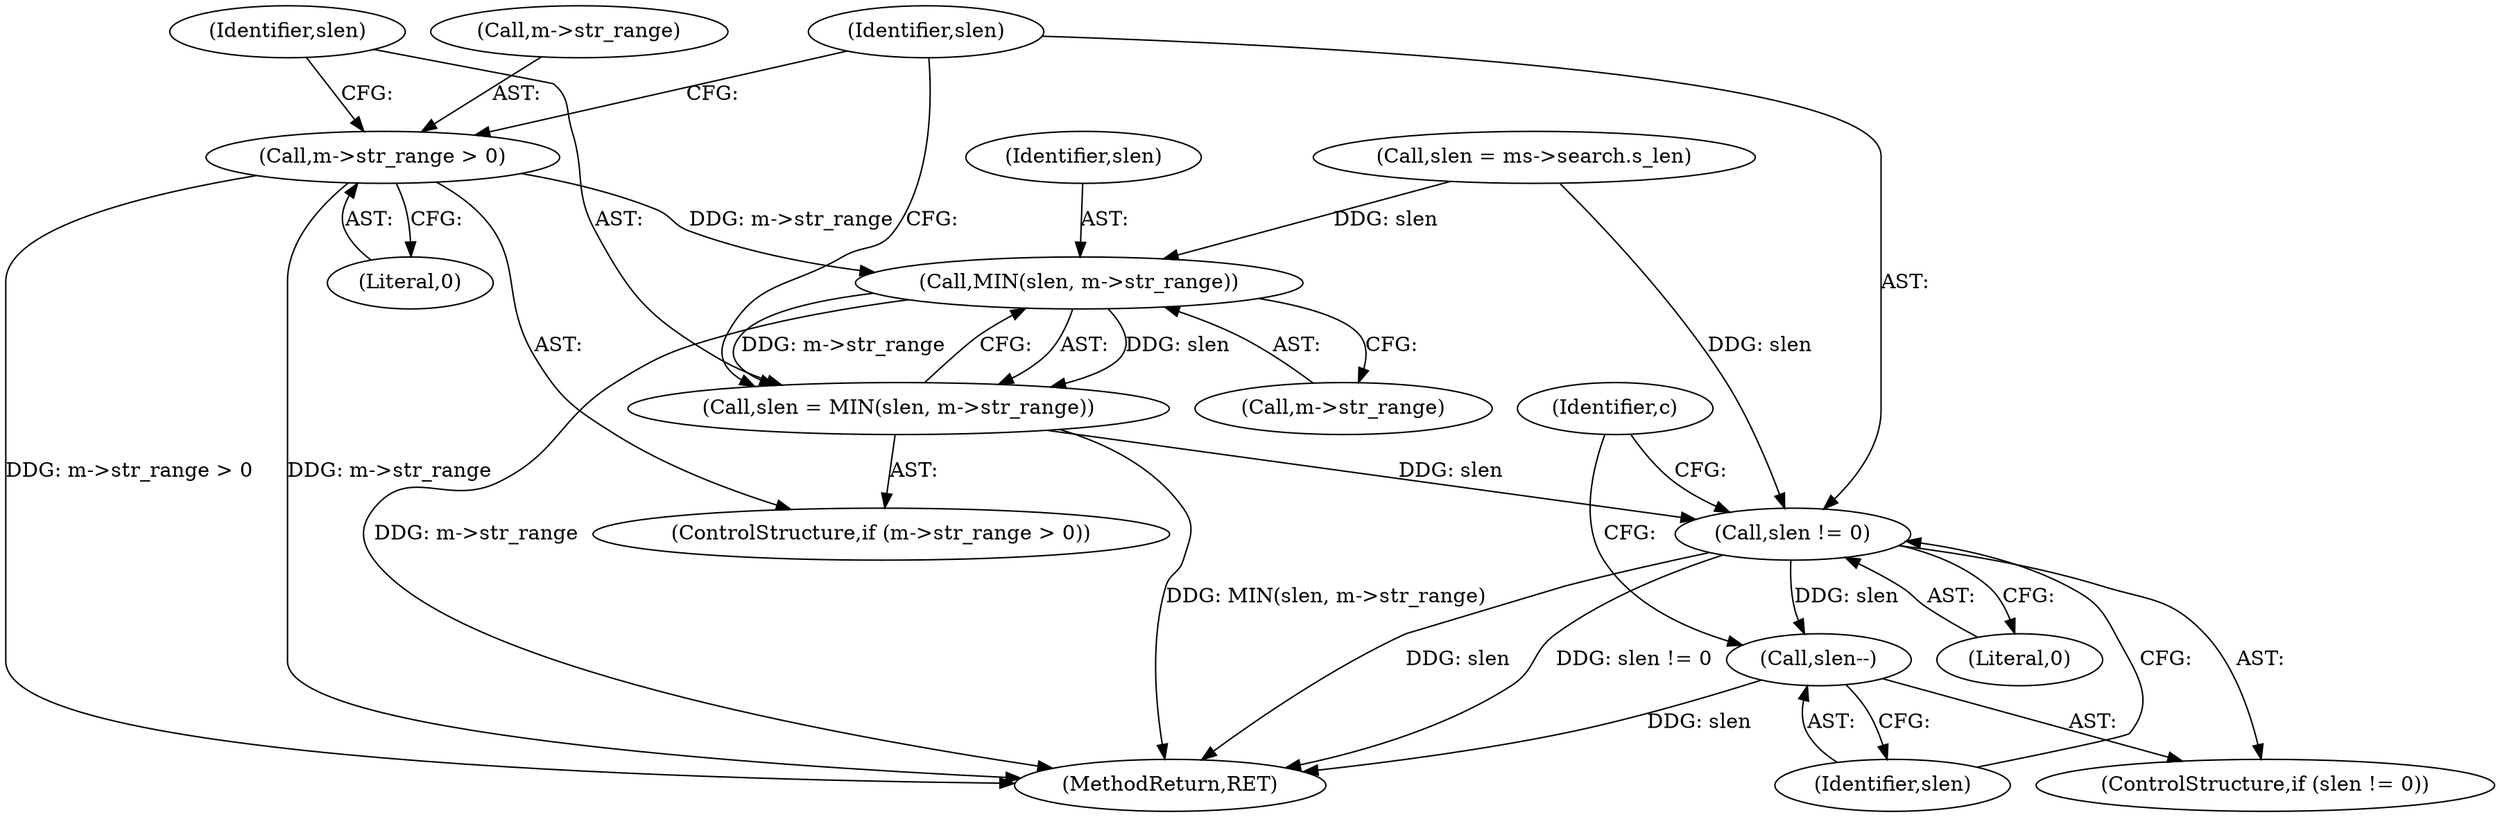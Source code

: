 digraph "0_file_74cafd7de9ec99a14f4480927580e501c8f852c3@pointer" {
"1000534" [label="(Call,m->str_range > 0)"];
"1000541" [label="(Call,MIN(slen, m->str_range))"];
"1000539" [label="(Call,slen = MIN(slen, m->str_range))"];
"1000547" [label="(Call,slen != 0)"];
"1000550" [label="(Call,slen--)"];
"1000538" [label="(Literal,0)"];
"1000539" [label="(Call,slen = MIN(slen, m->str_range))"];
"1000526" [label="(Call,slen = ms->search.s_len)"];
"1000543" [label="(Call,m->str_range)"];
"1000548" [label="(Identifier,slen)"];
"1000541" [label="(Call,MIN(slen, m->str_range))"];
"1000547" [label="(Call,slen != 0)"];
"1000549" [label="(Literal,0)"];
"1000534" [label="(Call,m->str_range > 0)"];
"1000546" [label="(ControlStructure,if (slen != 0))"];
"1000535" [label="(Call,m->str_range)"];
"1000994" [label="(MethodReturn,RET)"];
"1000553" [label="(Identifier,c)"];
"1000540" [label="(Identifier,slen)"];
"1000542" [label="(Identifier,slen)"];
"1000550" [label="(Call,slen--)"];
"1000551" [label="(Identifier,slen)"];
"1000533" [label="(ControlStructure,if (m->str_range > 0))"];
"1000534" -> "1000533"  [label="AST: "];
"1000534" -> "1000538"  [label="CFG: "];
"1000535" -> "1000534"  [label="AST: "];
"1000538" -> "1000534"  [label="AST: "];
"1000540" -> "1000534"  [label="CFG: "];
"1000548" -> "1000534"  [label="CFG: "];
"1000534" -> "1000994"  [label="DDG: m->str_range > 0"];
"1000534" -> "1000994"  [label="DDG: m->str_range"];
"1000534" -> "1000541"  [label="DDG: m->str_range"];
"1000541" -> "1000539"  [label="AST: "];
"1000541" -> "1000543"  [label="CFG: "];
"1000542" -> "1000541"  [label="AST: "];
"1000543" -> "1000541"  [label="AST: "];
"1000539" -> "1000541"  [label="CFG: "];
"1000541" -> "1000994"  [label="DDG: m->str_range"];
"1000541" -> "1000539"  [label="DDG: slen"];
"1000541" -> "1000539"  [label="DDG: m->str_range"];
"1000526" -> "1000541"  [label="DDG: slen"];
"1000539" -> "1000533"  [label="AST: "];
"1000540" -> "1000539"  [label="AST: "];
"1000548" -> "1000539"  [label="CFG: "];
"1000539" -> "1000994"  [label="DDG: MIN(slen, m->str_range)"];
"1000539" -> "1000547"  [label="DDG: slen"];
"1000547" -> "1000546"  [label="AST: "];
"1000547" -> "1000549"  [label="CFG: "];
"1000548" -> "1000547"  [label="AST: "];
"1000549" -> "1000547"  [label="AST: "];
"1000551" -> "1000547"  [label="CFG: "];
"1000553" -> "1000547"  [label="CFG: "];
"1000547" -> "1000994"  [label="DDG: slen"];
"1000547" -> "1000994"  [label="DDG: slen != 0"];
"1000526" -> "1000547"  [label="DDG: slen"];
"1000547" -> "1000550"  [label="DDG: slen"];
"1000550" -> "1000546"  [label="AST: "];
"1000550" -> "1000551"  [label="CFG: "];
"1000551" -> "1000550"  [label="AST: "];
"1000553" -> "1000550"  [label="CFG: "];
"1000550" -> "1000994"  [label="DDG: slen"];
}
